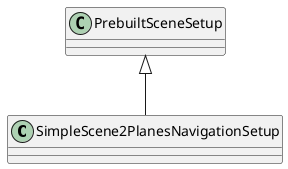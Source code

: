 @startuml
class SimpleScene2PlanesNavigationSetup {
}
PrebuiltSceneSetup <|-- SimpleScene2PlanesNavigationSetup
@enduml
